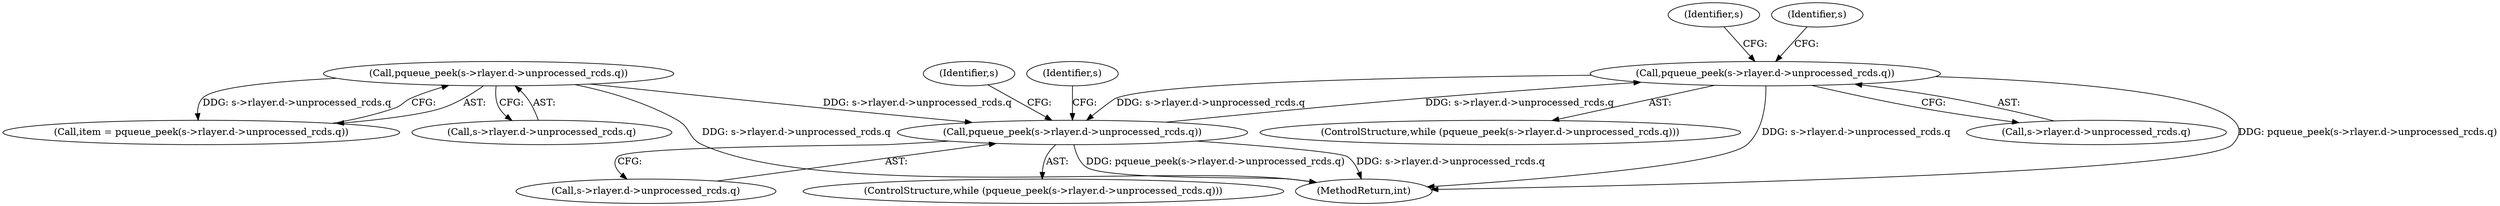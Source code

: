 digraph "0_openssl_1fb9fdc3027b27d8eb6a1e6a846435b070980770@pointer" {
"1000175" [label="(Call,pqueue_peek(s->rlayer.d->unprocessed_rcds.q))"];
"1000155" [label="(Call,pqueue_peek(s->rlayer.d->unprocessed_rcds.q))"];
"1000175" [label="(Call,pqueue_peek(s->rlayer.d->unprocessed_rcds.q))"];
"1000111" [label="(Call,pqueue_peek(s->rlayer.d->unprocessed_rcds.q))"];
"1000175" [label="(Call,pqueue_peek(s->rlayer.d->unprocessed_rcds.q))"];
"1000109" [label="(Call,item = pqueue_peek(s->rlayer.d->unprocessed_rcds.q))"];
"1000176" [label="(Call,s->rlayer.d->unprocessed_rcds.q)"];
"1000111" [label="(Call,pqueue_peek(s->rlayer.d->unprocessed_rcds.q))"];
"1000112" [label="(Call,s->rlayer.d->unprocessed_rcds.q)"];
"1000174" [label="(ControlStructure,while (pqueue_peek(s->rlayer.d->unprocessed_rcds.q)))"];
"1000155" [label="(Call,pqueue_peek(s->rlayer.d->unprocessed_rcds.q))"];
"1000221" [label="(Identifier,s)"];
"1000156" [label="(Call,s->rlayer.d->unprocessed_rcds.q)"];
"1000187" [label="(Identifier,s)"];
"1000167" [label="(Identifier,s)"];
"1000160" [label="(Identifier,s)"];
"1000254" [label="(MethodReturn,int)"];
"1000154" [label="(ControlStructure,while (pqueue_peek(s->rlayer.d->unprocessed_rcds.q)))"];
"1000175" -> "1000174"  [label="AST: "];
"1000175" -> "1000176"  [label="CFG: "];
"1000176" -> "1000175"  [label="AST: "];
"1000160" -> "1000175"  [label="CFG: "];
"1000187" -> "1000175"  [label="CFG: "];
"1000175" -> "1000254"  [label="DDG: s->rlayer.d->unprocessed_rcds.q"];
"1000175" -> "1000254"  [label="DDG: pqueue_peek(s->rlayer.d->unprocessed_rcds.q)"];
"1000175" -> "1000155"  [label="DDG: s->rlayer.d->unprocessed_rcds.q"];
"1000155" -> "1000175"  [label="DDG: s->rlayer.d->unprocessed_rcds.q"];
"1000155" -> "1000154"  [label="AST: "];
"1000155" -> "1000156"  [label="CFG: "];
"1000156" -> "1000155"  [label="AST: "];
"1000167" -> "1000155"  [label="CFG: "];
"1000221" -> "1000155"  [label="CFG: "];
"1000155" -> "1000254"  [label="DDG: s->rlayer.d->unprocessed_rcds.q"];
"1000155" -> "1000254"  [label="DDG: pqueue_peek(s->rlayer.d->unprocessed_rcds.q)"];
"1000111" -> "1000155"  [label="DDG: s->rlayer.d->unprocessed_rcds.q"];
"1000111" -> "1000109"  [label="AST: "];
"1000111" -> "1000112"  [label="CFG: "];
"1000112" -> "1000111"  [label="AST: "];
"1000109" -> "1000111"  [label="CFG: "];
"1000111" -> "1000254"  [label="DDG: s->rlayer.d->unprocessed_rcds.q"];
"1000111" -> "1000109"  [label="DDG: s->rlayer.d->unprocessed_rcds.q"];
}
